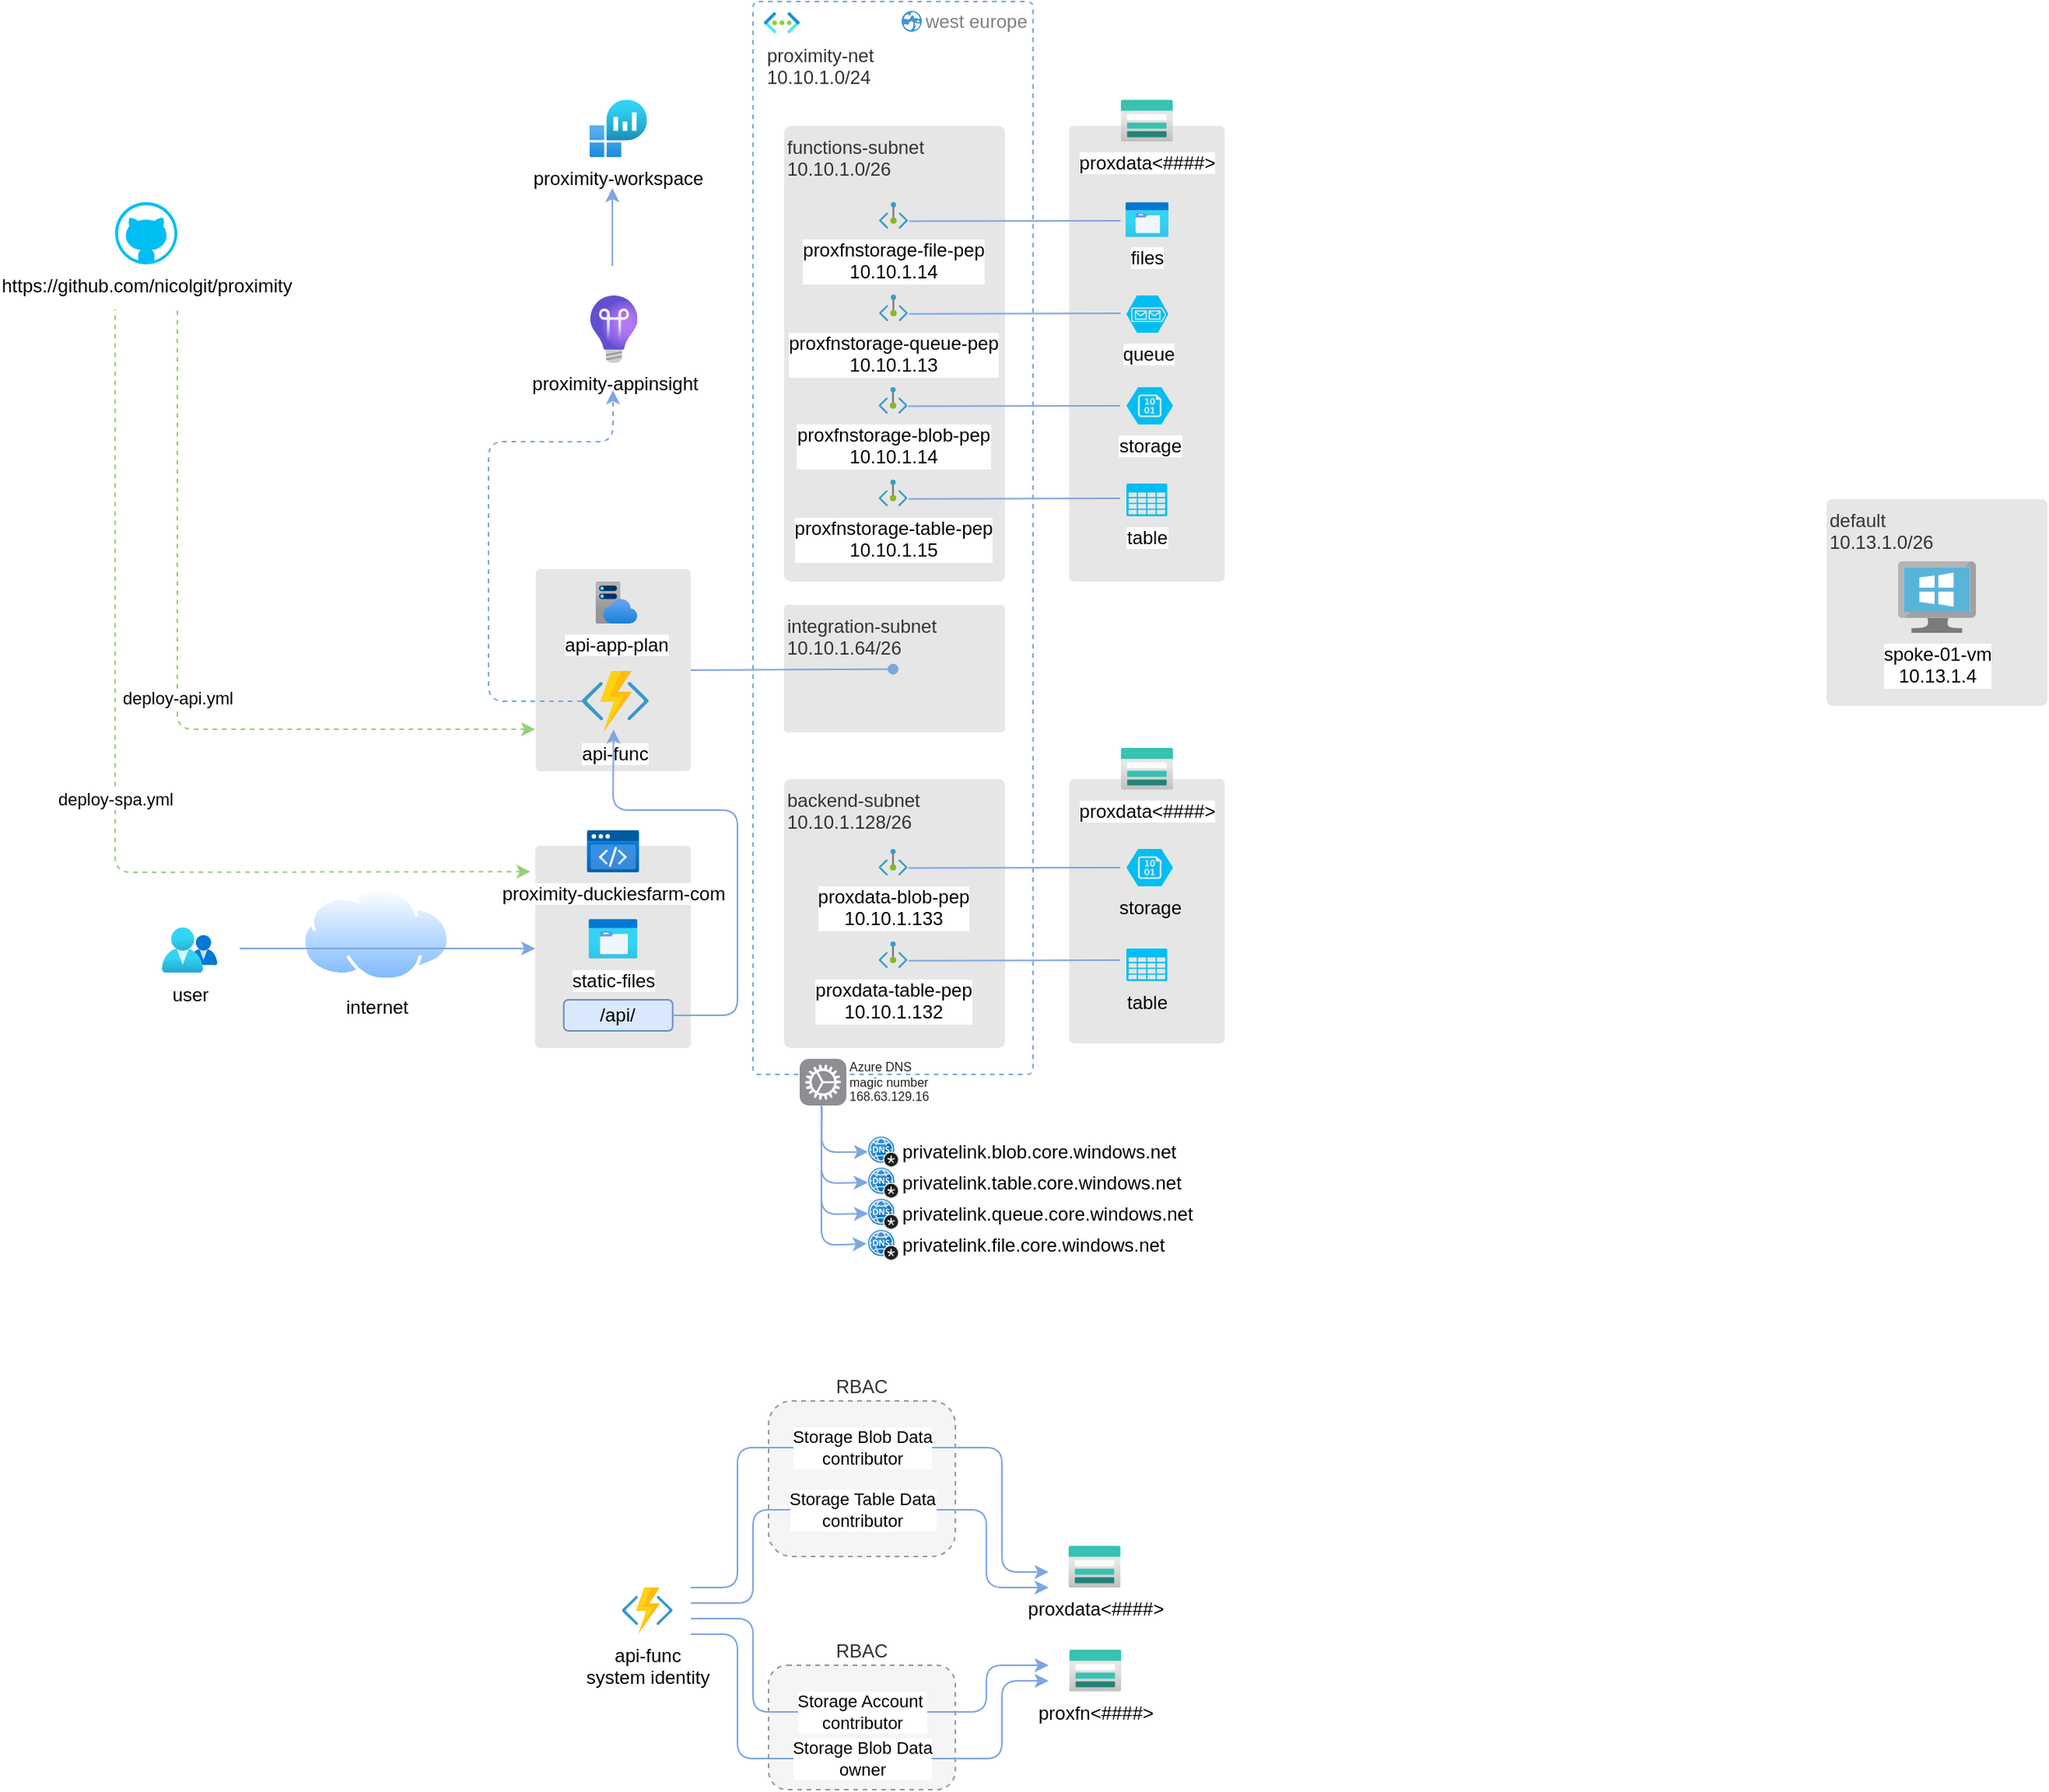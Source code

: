 <mxfile version="28.1.2">
  <diagram name="Page-1" id="o_94vid7xFebRi_YSR5-">
    <mxGraphModel dx="2756" dy="1414" grid="1" gridSize="10" guides="1" tooltips="1" connect="1" arrows="1" fold="1" page="1" pageScale="1" pageWidth="827" pageHeight="1169" math="0" shadow="0">
      <root>
        <mxCell id="0" />
        <mxCell id="1" parent="0" />
        <mxCell id="HgoxtP_zVUr5RUEpUTKT-10" value="RBAC" style="rounded=1;whiteSpace=wrap;html=1;labelPosition=center;verticalLabelPosition=top;align=center;verticalAlign=bottom;fillColor=#f5f5f5;fontColor=#333333;strokeColor=#999999;dashed=1;" parent="1" vertex="1">
          <mxGeometry x="340" y="900" width="120" height="100" as="geometry" />
        </mxCell>
        <mxCell id="iYKLwUi34a5PwU0SG7X0-5" value="" style="rounded=1;whiteSpace=wrap;html=1;fontSize=12;arcSize=3;strokeColor=none;fillColor=#E6E6E6;align=left;verticalAlign=top;fontColor=#333333;fontFamily=Helvetica;" parent="1" vertex="1">
          <mxGeometry x="533.19" y="500" width="100" height="170" as="geometry" />
        </mxCell>
        <mxCell id="TZj7A_iM_BkXJGJBP_RB-16" value="" style="rounded=1;whiteSpace=wrap;html=1;fontSize=12;arcSize=3;strokeColor=none;fillColor=#E6E6E6;align=left;verticalAlign=top;fontColor=#333333;fontFamily=Helvetica;" parent="1" vertex="1">
          <mxGeometry x="190" y="543" width="100" height="130" as="geometry" />
        </mxCell>
        <mxCell id="TZj7A_iM_BkXJGJBP_RB-13" value="" style="rounded=1;whiteSpace=wrap;html=1;fontSize=12;arcSize=3;strokeColor=none;fillColor=#E6E6E6;align=left;verticalAlign=top;fontColor=#333333;fontFamily=Helvetica;" parent="1" vertex="1">
          <mxGeometry x="190.38" y="365" width="99.62" height="130" as="geometry" />
        </mxCell>
        <mxCell id="TZj7A_iM_BkXJGJBP_RB-2" value="" style="rounded=1;whiteSpace=wrap;html=1;fontSize=16;dashed=1;strokeColor=#7EA6E0;arcSize=2;fontFamily=Helvetica;" parent="1" vertex="1">
          <mxGeometry x="330" width="180" height="690" as="geometry" />
        </mxCell>
        <mxCell id="TZj7A_iM_BkXJGJBP_RB-3" value="proximity-net&lt;br&gt;10.10.1.0/24" style="aspect=fixed;html=1;points=[];align=left;image;fontSize=12;image=img/lib/azure2/networking/Virtual_Networks.svg;fontColor=#333333;fontFamily=Helvetica;" parent="1" vertex="1">
          <mxGeometry x="337" y="6.77" width="23" height="13.73" as="geometry" />
        </mxCell>
        <mxCell id="TZj7A_iM_BkXJGJBP_RB-4" value="functions-subnet&lt;br&gt;10.10.1.0/26" style="rounded=1;whiteSpace=wrap;html=1;fontSize=12;arcSize=3;strokeColor=none;fillColor=#E6E6E6;align=left;verticalAlign=top;fontColor=#333333;fontFamily=Helvetica;" parent="1" vertex="1">
          <mxGeometry x="350" y="80" width="142" height="293" as="geometry" />
        </mxCell>
        <mxCell id="TZj7A_iM_BkXJGJBP_RB-5" value="" style="group;fontFamily=Helvetica;" parent="1" vertex="1" connectable="0">
          <mxGeometry x="1020" y="320" width="142" height="133" as="geometry" />
        </mxCell>
        <mxCell id="TZj7A_iM_BkXJGJBP_RB-6" value="default&lt;br&gt;10.13.1.0/26" style="rounded=1;whiteSpace=wrap;html=1;fontSize=12;arcSize=3;strokeColor=none;fillColor=#E6E6E6;fontColor=#333333;align=left;verticalAlign=top;fontFamily=Helvetica;" parent="TZj7A_iM_BkXJGJBP_RB-5" vertex="1">
          <mxGeometry width="142" height="133" as="geometry" />
        </mxCell>
        <mxCell id="TZj7A_iM_BkXJGJBP_RB-7" value="spoke-01-vm&lt;br&gt;10.13.1.4" style="image;sketch=0;aspect=fixed;html=1;points=[];align=center;fontSize=12;image=img/lib/mscae/VirtualMachineWindows.svg;fontFamily=Helvetica;" parent="TZj7A_iM_BkXJGJBP_RB-5" vertex="1">
          <mxGeometry x="46" y="40" width="50" height="46" as="geometry" />
        </mxCell>
        <mxCell id="TZj7A_iM_BkXJGJBP_RB-8" value="west europe" style="shadow=0;dashed=0;html=1;strokeColor=none;fillColor=#4495D1;labelPosition=right;verticalLabelPosition=middle;verticalAlign=middle;align=left;outlineConnect=0;shape=mxgraph.veeam.globe;fontSize=12;fontColor=#808080;direction=south;rotation=0;fontFamily=Helvetica;" parent="1" vertex="1">
          <mxGeometry x="425.5" y="6.0" width="13" height="13.5" as="geometry" />
        </mxCell>
        <mxCell id="TZj7A_iM_BkXJGJBP_RB-9" value="integration-subnet&lt;br&gt;10.10.1.64/26" style="rounded=1;whiteSpace=wrap;html=1;fontSize=12;arcSize=3;strokeColor=none;fillColor=#E6E6E6;align=left;verticalAlign=top;fontColor=#333333;fontFamily=Helvetica;" parent="1" vertex="1">
          <mxGeometry x="350" y="388" width="142" height="82" as="geometry" />
        </mxCell>
        <mxCell id="TZj7A_iM_BkXJGJBP_RB-10" value="backend-subnet&lt;br&gt;10.10.1.128/26" style="rounded=1;whiteSpace=wrap;html=1;fontSize=12;arcSize=3;strokeColor=none;fillColor=#E6E6E6;align=left;verticalAlign=top;fontColor=#333333;fontFamily=Helvetica;" parent="1" vertex="1">
          <mxGeometry x="350" y="500" width="142" height="173" as="geometry" />
        </mxCell>
        <mxCell id="TZj7A_iM_BkXJGJBP_RB-11" value="api-func" style="image;sketch=0;aspect=fixed;html=1;points=[];align=center;fontSize=12;image=img/lib/mscae/Functions.svg;" parent="1" vertex="1">
          <mxGeometry x="220" y="430.5" width="42.93" height="39.5" as="geometry" />
        </mxCell>
        <mxCell id="TZj7A_iM_BkXJGJBP_RB-12" value="api-app-plan" style="image;aspect=fixed;html=1;points=[];align=center;fontSize=12;image=img/lib/azure2/app_services/App_Service_Plans.svg;" parent="1" vertex="1">
          <mxGeometry x="228.73" y="373" width="27" height="27" as="geometry" />
        </mxCell>
        <mxCell id="TZj7A_iM_BkXJGJBP_RB-15" value="proximity-duckiesfarm-com" style="image;aspect=fixed;html=1;points=[];align=center;fontSize=12;image=img/lib/azure2/preview/Static_Apps.svg;" parent="1" vertex="1">
          <mxGeometry x="223.13" y="533" width="33.75" height="27" as="geometry" />
        </mxCell>
        <mxCell id="TZj7A_iM_BkXJGJBP_RB-17" value="static-files" style="image;aspect=fixed;html=1;points=[];align=center;fontSize=12;image=img/lib/azure2/general/Storage_Azure_Files.svg;" parent="1" vertex="1">
          <mxGeometry x="224.28" y="590" width="31.45" height="25.56" as="geometry" />
        </mxCell>
        <mxCell id="TZj7A_iM_BkXJGJBP_RB-18" value="/api/" style="rounded=1;whiteSpace=wrap;html=1;fillColor=#dae8fc;strokeColor=#6c8ebf;" parent="1" vertex="1">
          <mxGeometry x="208.37" y="642" width="70" height="20" as="geometry" />
        </mxCell>
        <mxCell id="TZj7A_iM_BkXJGJBP_RB-19" value="internet" style="image;aspect=fixed;perimeter=ellipsePerimeter;html=1;align=center;shadow=0;dashed=0;spacingTop=3;image=img/lib/active_directory/internet_cloud.svg;" parent="1" vertex="1">
          <mxGeometry x="40" y="570" width="95.24" height="60" as="geometry" />
        </mxCell>
        <mxCell id="TZj7A_iM_BkXJGJBP_RB-20" value="" style="endArrow=classic;html=1;rounded=1;curved=0;strokeColor=#7EA6E0;" parent="1" edge="1">
          <mxGeometry width="50" height="50" relative="1" as="geometry">
            <mxPoint y="609" as="sourcePoint" />
            <mxPoint x="190" y="609" as="targetPoint" />
            <Array as="points" />
          </mxGeometry>
        </mxCell>
        <mxCell id="TZj7A_iM_BkXJGJBP_RB-21" value="user" style="image;aspect=fixed;html=1;points=[];align=center;fontSize=12;image=img/lib/azure2/management_governance/My_Customers.svg;" parent="1" vertex="1">
          <mxGeometry x="-50" y="595.56" width="35.73" height="29" as="geometry" />
        </mxCell>
        <mxCell id="TZj7A_iM_BkXJGJBP_RB-24" value="" style="endArrow=oval;html=1;rounded=1;curved=0;strokeColor=#7EA6E0;exitX=1;exitY=0.5;exitDx=0;exitDy=0;endFill=1;entryX=0.493;entryY=0.504;entryDx=0;entryDy=0;entryPerimeter=0;" parent="1" source="TZj7A_iM_BkXJGJBP_RB-13" target="TZj7A_iM_BkXJGJBP_RB-9" edge="1">
          <mxGeometry width="50" height="50" relative="1" as="geometry">
            <mxPoint x="170" y="510" as="sourcePoint" />
            <mxPoint x="350" y="455" as="targetPoint" />
            <Array as="points" />
          </mxGeometry>
        </mxCell>
        <mxCell id="TZj7A_iM_BkXJGJBP_RB-26" value="" style="endArrow=classic;html=1;rounded=1;entryX=0.474;entryY=0.956;entryDx=0;entryDy=0;entryPerimeter=0;curved=0;strokeColor=#7EA6E0;exitX=1;exitY=0.5;exitDx=0;exitDy=0;" parent="1" source="TZj7A_iM_BkXJGJBP_RB-18" target="TZj7A_iM_BkXJGJBP_RB-11" edge="1">
          <mxGeometry width="50" height="50" relative="1" as="geometry">
            <mxPoint x="240" y="330" as="sourcePoint" />
            <mxPoint x="275" y="300" as="targetPoint" />
            <Array as="points">
              <mxPoint x="320" y="652" />
              <mxPoint x="320" y="520" />
              <mxPoint x="240" y="520" />
            </Array>
          </mxGeometry>
        </mxCell>
        <mxCell id="iYKLwUi34a5PwU0SG7X0-1" value="table" style="verticalLabelPosition=bottom;html=1;verticalAlign=top;align=center;strokeColor=none;fillColor=#00BEF2;shape=mxgraph.azure.storage;pointerEvents=1;" parent="1" vertex="1">
          <mxGeometry x="570" y="609" width="26.25" height="21" as="geometry" />
        </mxCell>
        <mxCell id="iYKLwUi34a5PwU0SG7X0-2" value="storage" style="verticalLabelPosition=bottom;html=1;verticalAlign=top;align=center;strokeColor=none;fillColor=#00BEF2;shape=mxgraph.azure.storage_blob;" parent="1" vertex="1">
          <mxGeometry x="570" y="545" width="30" height="24" as="geometry" />
        </mxCell>
        <mxCell id="iYKLwUi34a5PwU0SG7X0-3" value="proxdata&amp;lt;####&amp;gt;" style="image;aspect=fixed;html=1;points=[];align=center;fontSize=12;image=img/lib/azure2/storage/Storage_Accounts.svg;" parent="1" vertex="1">
          <mxGeometry x="566.38" y="480" width="33.62" height="26.9" as="geometry" />
        </mxCell>
        <mxCell id="iYKLwUi34a5PwU0SG7X0-4" value="&lt;div&gt;proxdata-blob-pep&lt;/div&gt;&lt;div&gt;10.10.1.133&lt;/div&gt;" style="image;aspect=fixed;html=1;points=[];align=center;fontSize=12;image=img/lib/azure2/networking/Private_Endpoint.svg;" parent="1" vertex="1">
          <mxGeometry x="410.73" y="545" width="18.54" height="17" as="geometry" />
        </mxCell>
        <mxCell id="iYKLwUi34a5PwU0SG7X0-7" value="" style="endArrow=none;html=1;rounded=1;curved=0;strokeColor=#7EA6E0;exitX=0.493;exitY=0.451;exitDx=0;exitDy=0;endFill=0;exitPerimeter=0;" parent="1" edge="1">
          <mxGeometry width="50" height="50" relative="1" as="geometry">
            <mxPoint x="429.996" y="557.273" as="sourcePoint" />
            <mxPoint x="566" y="557" as="targetPoint" />
            <Array as="points" />
          </mxGeometry>
        </mxCell>
        <mxCell id="iYKLwUi34a5PwU0SG7X0-8" value="&lt;div&gt;&lt;span style=&quot;background-color: light-dark(#ffffff, var(--ge-dark-color, #121212)); color: light-dark(rgb(0, 0, 0), rgb(255, 255, 255));&quot;&gt;proxdata-table-pep&lt;/span&gt;&lt;/div&gt;&lt;div&gt;10.10.1.132&lt;/div&gt;" style="image;aspect=fixed;html=1;points=[];align=center;fontSize=12;image=img/lib/azure2/networking/Private_Endpoint.svg;" parent="1" vertex="1">
          <mxGeometry x="410.73" y="604.56" width="18.54" height="17" as="geometry" />
        </mxCell>
        <mxCell id="iYKLwUi34a5PwU0SG7X0-9" value="" style="endArrow=none;html=1;rounded=1;curved=0;strokeColor=#7EA6E0;exitX=0.493;exitY=0.451;exitDx=0;exitDy=0;endFill=0;exitPerimeter=0;" parent="1" edge="1">
          <mxGeometry width="50" height="50" relative="1" as="geometry">
            <mxPoint x="429.996" y="616.833" as="sourcePoint" />
            <mxPoint x="566" y="616.56" as="targetPoint" />
            <Array as="points" />
          </mxGeometry>
        </mxCell>
        <mxCell id="iYKLwUi34a5PwU0SG7X0-10" value="&lt;div&gt;&lt;span style=&quot;background-color: transparent; color: light-dark(rgb(0, 0, 0), rgb(255, 255, 255));&quot;&gt;https://github.com/nicolgit/proximity&lt;/span&gt;&lt;/div&gt;" style="verticalLabelPosition=bottom;html=1;verticalAlign=top;align=center;strokeColor=none;fillColor=#00BEF2;shape=mxgraph.azure.github_code;pointerEvents=1;labelPosition=center;" parent="1" vertex="1">
          <mxGeometry x="-80.0" y="129" width="40" height="40" as="geometry" />
        </mxCell>
        <mxCell id="GV5Pj42Ep5QnTts1L2Bw-1" value="" style="rounded=1;whiteSpace=wrap;html=1;fontSize=12;arcSize=3;strokeColor=none;fillColor=#E6E6E6;align=left;verticalAlign=top;fontColor=#333333;fontFamily=Helvetica;" parent="1" vertex="1">
          <mxGeometry x="533.19" y="80" width="100" height="293" as="geometry" />
        </mxCell>
        <mxCell id="GV5Pj42Ep5QnTts1L2Bw-2" value="table" style="verticalLabelPosition=bottom;html=1;verticalAlign=top;align=center;strokeColor=none;fillColor=#00BEF2;shape=mxgraph.azure.storage;pointerEvents=1;labelBackgroundColor=default;" parent="1" vertex="1">
          <mxGeometry x="570" y="310" width="26.25" height="21" as="geometry" />
        </mxCell>
        <mxCell id="GV5Pj42Ep5QnTts1L2Bw-3" value="storage" style="verticalLabelPosition=bottom;html=1;verticalAlign=top;align=center;strokeColor=none;fillColor=#00BEF2;shape=mxgraph.azure.storage_blob;labelBackgroundColor=default;" parent="1" vertex="1">
          <mxGeometry x="570" y="248" width="30" height="24" as="geometry" />
        </mxCell>
        <mxCell id="GV5Pj42Ep5QnTts1L2Bw-4" value="proxdata&amp;lt;####&amp;gt;" style="image;aspect=fixed;html=1;points=[];align=center;fontSize=12;image=img/lib/azure2/storage/Storage_Accounts.svg;" parent="1" vertex="1">
          <mxGeometry x="566.31" y="63.1" width="33.62" height="26.9" as="geometry" />
        </mxCell>
        <mxCell id="GV5Pj42Ep5QnTts1L2Bw-5" value="&lt;div&gt;proxfnstorage-blob-pep&lt;/div&gt;&lt;div&gt;10.10.1.14&lt;/div&gt;" style="image;aspect=fixed;html=1;points=[];align=center;fontSize=12;image=img/lib/azure2/networking/Private_Endpoint.svg;" parent="1" vertex="1">
          <mxGeometry x="410.73" y="248" width="18.54" height="17" as="geometry" />
        </mxCell>
        <mxCell id="GV5Pj42Ep5QnTts1L2Bw-6" value="" style="endArrow=none;html=1;rounded=1;curved=0;strokeColor=#7EA6E0;exitX=0.493;exitY=0.451;exitDx=0;exitDy=0;endFill=0;exitPerimeter=0;" parent="1" edge="1">
          <mxGeometry width="50" height="50" relative="1" as="geometry">
            <mxPoint x="429.996" y="260.273" as="sourcePoint" />
            <mxPoint x="566" y="260" as="targetPoint" />
            <Array as="points" />
          </mxGeometry>
        </mxCell>
        <mxCell id="GV5Pj42Ep5QnTts1L2Bw-7" value="&lt;div&gt;&lt;span style=&quot;background-color: light-dark(#ffffff, var(--ge-dark-color, #121212)); color: light-dark(rgb(0, 0, 0), rgb(255, 255, 255));&quot;&gt;proxfnstorage-table-pep&lt;/span&gt;&lt;/div&gt;&lt;div&gt;10.10.1.15&lt;/div&gt;" style="image;aspect=fixed;html=1;points=[];align=center;fontSize=12;image=img/lib/azure2/networking/Private_Endpoint.svg;" parent="1" vertex="1">
          <mxGeometry x="410.73" y="307.56" width="18.54" height="17" as="geometry" />
        </mxCell>
        <mxCell id="GV5Pj42Ep5QnTts1L2Bw-8" value="" style="endArrow=none;html=1;rounded=1;curved=0;strokeColor=#7EA6E0;exitX=0.493;exitY=0.451;exitDx=0;exitDy=0;endFill=0;exitPerimeter=0;" parent="1" edge="1">
          <mxGeometry width="50" height="50" relative="1" as="geometry">
            <mxPoint x="429.996" y="319.833" as="sourcePoint" />
            <mxPoint x="566" y="319.56" as="targetPoint" />
            <Array as="points" />
          </mxGeometry>
        </mxCell>
        <mxCell id="GV5Pj42Ep5QnTts1L2Bw-9" value="queue" style="verticalLabelPosition=bottom;html=1;verticalAlign=top;align=center;strokeColor=none;fillColor=#00BEF2;shape=mxgraph.azure.storage_queue;labelBackgroundColor=default;" parent="1" vertex="1">
          <mxGeometry x="570" y="189" width="27" height="24" as="geometry" />
        </mxCell>
        <mxCell id="GV5Pj42Ep5QnTts1L2Bw-10" value="files" style="image;aspect=fixed;html=1;points=[];align=center;fontSize=12;image=img/lib/azure2/general/Storage_Azure_Files.svg;" parent="1" vertex="1">
          <mxGeometry x="569.38" y="129" width="27.62" height="22.44" as="geometry" />
        </mxCell>
        <mxCell id="GV5Pj42Ep5QnTts1L2Bw-12" value="&lt;div&gt;proxfnstorage-file-pep&lt;/div&gt;&lt;div&gt;10.10.1.14&lt;/div&gt;" style="image;aspect=fixed;html=1;points=[];align=center;fontSize=12;image=img/lib/azure2/networking/Private_Endpoint.svg;" parent="1" vertex="1">
          <mxGeometry x="411" y="129" width="18.54" height="17" as="geometry" />
        </mxCell>
        <mxCell id="GV5Pj42Ep5QnTts1L2Bw-13" value="" style="endArrow=none;html=1;rounded=1;curved=0;strokeColor=#7EA6E0;exitX=0.493;exitY=0.451;exitDx=0;exitDy=0;endFill=0;exitPerimeter=0;" parent="1" edge="1">
          <mxGeometry width="50" height="50" relative="1" as="geometry">
            <mxPoint x="430.266" y="141.273" as="sourcePoint" />
            <mxPoint x="566.27" y="141" as="targetPoint" />
            <Array as="points" />
          </mxGeometry>
        </mxCell>
        <mxCell id="GV5Pj42Ep5QnTts1L2Bw-14" value="&lt;div&gt;&lt;span style=&quot;background-color: light-dark(#ffffff, var(--ge-dark-color, #121212)); color: light-dark(rgb(0, 0, 0), rgb(255, 255, 255));&quot;&gt;proxfnstorage-queue-pep&lt;/span&gt;&lt;/div&gt;&lt;div&gt;10.10.1.13&lt;/div&gt;" style="image;aspect=fixed;html=1;points=[];align=center;fontSize=12;image=img/lib/azure2/networking/Private_Endpoint.svg;" parent="1" vertex="1">
          <mxGeometry x="411" y="188.56" width="18.54" height="17" as="geometry" />
        </mxCell>
        <mxCell id="GV5Pj42Ep5QnTts1L2Bw-15" value="" style="endArrow=none;html=1;rounded=1;curved=0;strokeColor=#7EA6E0;exitX=0.493;exitY=0.451;exitDx=0;exitDy=0;endFill=0;exitPerimeter=0;" parent="1" edge="1">
          <mxGeometry width="50" height="50" relative="1" as="geometry">
            <mxPoint x="430.266" y="200.833" as="sourcePoint" />
            <mxPoint x="566.27" y="200.56" as="targetPoint" />
            <Array as="points" />
          </mxGeometry>
        </mxCell>
        <mxCell id="GV5Pj42Ep5QnTts1L2Bw-16" value="privatelink.blob.core.windows.net" style="image;sketch=0;aspect=fixed;html=1;points=[];align=left;fontSize=12;image=img/lib/mscae/DNS_Private_Zones.svg;labelPosition=right;verticalLabelPosition=middle;verticalAlign=middle;" parent="1" vertex="1">
          <mxGeometry x="404" y="730" width="20" height="20" as="geometry" />
        </mxCell>
        <mxCell id="GV5Pj42Ep5QnTts1L2Bw-17" value="Azure DNS magic number&lt;div&gt;168.63.129.16&lt;/div&gt;" style="html=1;strokeWidth=1;shadow=0;dashed=0;shape=mxgraph.ios7.misc.settings;fillColor=#8F8E94;strokeColor=none;buttonText=;strokeColor2=#222222;fontColor=#222222;fontSize=8;verticalLabelPosition=middle;verticalAlign=middle;align=left;sketch=0;labelPosition=right;whiteSpace=wrap;" parent="1" vertex="1">
          <mxGeometry x="360" y="680" width="30" height="30" as="geometry" />
        </mxCell>
        <mxCell id="GV5Pj42Ep5QnTts1L2Bw-18" value="privatelink.table.core.windows.net" style="image;sketch=0;aspect=fixed;html=1;points=[];align=left;fontSize=12;image=img/lib/mscae/DNS_Private_Zones.svg;labelPosition=right;verticalLabelPosition=middle;verticalAlign=middle;" parent="1" vertex="1">
          <mxGeometry x="404" y="750" width="20" height="20" as="geometry" />
        </mxCell>
        <mxCell id="GV5Pj42Ep5QnTts1L2Bw-19" value="privatelink.queue.core.windows.net" style="image;sketch=0;aspect=fixed;html=1;points=[];align=left;fontSize=12;image=img/lib/mscae/DNS_Private_Zones.svg;labelPosition=right;verticalLabelPosition=middle;verticalAlign=middle;" parent="1" vertex="1">
          <mxGeometry x="404" y="770" width="20" height="20" as="geometry" />
        </mxCell>
        <mxCell id="GV5Pj42Ep5QnTts1L2Bw-20" value="privatelink.file.core.windows.net" style="image;sketch=0;aspect=fixed;html=1;points=[];align=left;fontSize=12;image=img/lib/mscae/DNS_Private_Zones.svg;labelPosition=right;verticalLabelPosition=middle;verticalAlign=middle;" parent="1" vertex="1">
          <mxGeometry x="404" y="790" width="20" height="20" as="geometry" />
        </mxCell>
        <mxCell id="GV5Pj42Ep5QnTts1L2Bw-21" value="" style="endArrow=classic;html=1;rounded=1;curved=0;strokeColor=#7EA6E0;exitX=0.48;exitY=1.031;exitDx=0;exitDy=0;exitPerimeter=0;entryX=-0.002;entryY=0.491;entryDx=0;entryDy=0;entryPerimeter=0;" parent="1" source="GV5Pj42Ep5QnTts1L2Bw-17" target="GV5Pj42Ep5QnTts1L2Bw-16" edge="1">
          <mxGeometry width="50" height="50" relative="1" as="geometry">
            <mxPoint x="478" y="874" as="sourcePoint" />
            <mxPoint x="400" y="740" as="targetPoint" />
            <Array as="points">
              <mxPoint x="374" y="740" />
            </Array>
          </mxGeometry>
        </mxCell>
        <mxCell id="GV5Pj42Ep5QnTts1L2Bw-22" value="" style="endArrow=classic;html=1;rounded=1;curved=0;strokeColor=#7EA6E0;exitX=0.48;exitY=1.031;exitDx=0;exitDy=0;exitPerimeter=0;entryX=-0.011;entryY=0.475;entryDx=0;entryDy=0;entryPerimeter=0;" parent="1" target="GV5Pj42Ep5QnTts1L2Bw-18" edge="1">
          <mxGeometry width="50" height="50" relative="1" as="geometry">
            <mxPoint x="374" y="710" as="sourcePoint" />
            <mxPoint x="400" y="740" as="targetPoint" />
            <Array as="points">
              <mxPoint x="374" y="760" />
            </Array>
          </mxGeometry>
        </mxCell>
        <mxCell id="GV5Pj42Ep5QnTts1L2Bw-25" value="" style="endArrow=classic;html=1;rounded=1;curved=0;strokeColor=#7EA6E0;exitX=0.48;exitY=1.031;exitDx=0;exitDy=0;exitPerimeter=0;entryX=-0.002;entryY=0.477;entryDx=0;entryDy=0;entryPerimeter=0;" parent="1" target="GV5Pj42Ep5QnTts1L2Bw-19" edge="1">
          <mxGeometry width="50" height="50" relative="1" as="geometry">
            <mxPoint x="374" y="710" as="sourcePoint" />
            <mxPoint x="404" y="759" as="targetPoint" />
            <Array as="points">
              <mxPoint x="374" y="780" />
            </Array>
          </mxGeometry>
        </mxCell>
        <mxCell id="GV5Pj42Ep5QnTts1L2Bw-26" value="" style="endArrow=classic;html=1;rounded=1;curved=0;strokeColor=#7EA6E0;entryX=-0.048;entryY=0.443;entryDx=0;entryDy=0;entryPerimeter=0;" parent="1" target="GV5Pj42Ep5QnTts1L2Bw-20" edge="1">
          <mxGeometry width="50" height="50" relative="1" as="geometry">
            <mxPoint x="374" y="710" as="sourcePoint" />
            <mxPoint x="404" y="780" as="targetPoint" />
            <Array as="points">
              <mxPoint x="374" y="800" />
            </Array>
          </mxGeometry>
        </mxCell>
        <mxCell id="HgoxtP_zVUr5RUEpUTKT-1" value="proximity-appinsight" style="image;aspect=fixed;html=1;points=[];align=center;fontSize=12;image=img/lib/azure2/devops/Application_Insights.svg;" parent="1" vertex="1">
          <mxGeometry x="225.44" y="189" width="30.29" height="43.36" as="geometry" />
        </mxCell>
        <mxCell id="HgoxtP_zVUr5RUEpUTKT-2" value="proximity-workspace" style="image;aspect=fixed;html=1;points=[];align=center;fontSize=12;image=img/lib/azure2/management_governance/Log_Analytics_Workspaces.svg;" parent="1" vertex="1">
          <mxGeometry x="224.92" y="63.1" width="36.9" height="36.9" as="geometry" />
        </mxCell>
        <mxCell id="HgoxtP_zVUr5RUEpUTKT-4" value="" style="endArrow=classic;html=1;rounded=1;curved=0;strokeColor=#7EA6E0;exitX=0.297;exitY=0.654;exitDx=0;exitDy=0;exitPerimeter=0;dashed=1;" parent="1" source="TZj7A_iM_BkXJGJBP_RB-13" edge="1">
          <mxGeometry width="50" height="50" relative="1" as="geometry">
            <mxPoint x="278" y="415.15" as="sourcePoint" />
            <mxPoint x="240" y="250" as="targetPoint" />
            <Array as="points">
              <mxPoint x="160" y="450" />
              <mxPoint x="160" y="283" />
              <mxPoint x="240" y="283.15" />
            </Array>
          </mxGeometry>
        </mxCell>
        <mxCell id="HgoxtP_zVUr5RUEpUTKT-5" value="" style="endArrow=none;html=1;rounded=1;curved=0;strokeColor=#7EA6E0;endFill=0;startArrow=classic;startFill=1;" parent="1" edge="1">
          <mxGeometry width="50" height="50" relative="1" as="geometry">
            <mxPoint x="239.58" y="120" as="sourcePoint" />
            <mxPoint x="239.58" y="170" as="targetPoint" />
            <Array as="points" />
          </mxGeometry>
        </mxCell>
        <mxCell id="HgoxtP_zVUr5RUEpUTKT-6" value="api-func&lt;div&gt;system identity&lt;/div&gt;" style="image;sketch=0;aspect=fixed;html=1;points=[];align=center;fontSize=12;image=img/lib/mscae/Functions.svg;" parent="1" vertex="1">
          <mxGeometry x="245.77" y="1020" width="32.6" height="30" as="geometry" />
        </mxCell>
        <mxCell id="HgoxtP_zVUr5RUEpUTKT-7" value="proxdata&amp;lt;####&amp;gt;" style="image;aspect=fixed;html=1;points=[];align=center;fontSize=12;image=img/lib/azure2/storage/Storage_Accounts.svg;" parent="1" vertex="1">
          <mxGeometry x="532.69" y="993.1" width="33.62" height="26.9" as="geometry" />
        </mxCell>
        <mxCell id="HgoxtP_zVUr5RUEpUTKT-8" value="Storage Blob Data&lt;div&gt;contributor&lt;/div&gt;" style="endArrow=none;html=1;rounded=1;curved=0;strokeColor=#7EA6E0;endFill=0;startArrow=classic;startFill=1;" parent="1" edge="1">
          <mxGeometry width="50" height="50" relative="1" as="geometry">
            <mxPoint x="520" y="1010" as="sourcePoint" />
            <mxPoint x="290" y="1020" as="targetPoint" />
            <Array as="points">
              <mxPoint x="490" y="1010" />
              <mxPoint x="490" y="930" />
              <mxPoint x="320" y="930" />
              <mxPoint x="320" y="1020" />
            </Array>
          </mxGeometry>
        </mxCell>
        <mxCell id="HgoxtP_zVUr5RUEpUTKT-9" value="Storage Table Data&lt;div&gt;contributor&lt;/div&gt;" style="endArrow=none;html=1;rounded=1;curved=0;strokeColor=#7EA6E0;endFill=0;startArrow=classic;startFill=1;" parent="1" edge="1">
          <mxGeometry width="50" height="50" relative="1" as="geometry">
            <mxPoint x="520" y="1020" as="sourcePoint" />
            <mxPoint x="290" y="1030" as="targetPoint" />
            <Array as="points">
              <mxPoint x="480" y="1020" />
              <mxPoint x="480" y="970" />
              <mxPoint x="330" y="970" />
              <mxPoint x="330" y="1030" />
            </Array>
          </mxGeometry>
        </mxCell>
        <mxCell id="HgoxtP_zVUr5RUEpUTKT-13" value="RBAC" style="rounded=1;whiteSpace=wrap;html=1;labelPosition=center;verticalLabelPosition=top;align=center;verticalAlign=bottom;fillColor=#f5f5f5;fontColor=#333333;strokeColor=#999999;dashed=1;" parent="1" vertex="1">
          <mxGeometry x="340" y="1070" width="120" height="80" as="geometry" />
        </mxCell>
        <mxCell id="HgoxtP_zVUr5RUEpUTKT-14" value="proxfn&amp;lt;####&amp;gt;" style="image;aspect=fixed;html=1;points=[];align=center;fontSize=12;image=img/lib/azure2/storage/Storage_Accounts.svg;" parent="1" vertex="1">
          <mxGeometry x="533.19" y="1060" width="33.62" height="26.9" as="geometry" />
        </mxCell>
        <mxCell id="HgoxtP_zVUr5RUEpUTKT-15" value="Storage Account&amp;nbsp;&lt;br&gt;&lt;span style=&quot;background-color: light-dark(#ffffff, var(--ge-dark-color, #121212)); color: light-dark(rgb(0, 0, 0), rgb(255, 255, 255));&quot;&gt;contributor&lt;/span&gt;" style="endArrow=none;html=1;rounded=1;curved=0;strokeColor=#7EA6E0;endFill=0;startArrow=classic;startFill=1;" parent="1" edge="1">
          <mxGeometry x="-0.062" width="50" height="50" relative="1" as="geometry">
            <mxPoint x="520" y="1070" as="sourcePoint" />
            <mxPoint x="290" y="1040" as="targetPoint" />
            <Array as="points">
              <mxPoint x="480" y="1070" />
              <mxPoint x="480" y="1100" />
              <mxPoint x="330" y="1100" />
              <mxPoint x="330" y="1040" />
            </Array>
            <mxPoint as="offset" />
          </mxGeometry>
        </mxCell>
        <mxCell id="HgoxtP_zVUr5RUEpUTKT-16" value="Storage Blob Data&lt;div&gt;owner&lt;/div&gt;" style="endArrow=none;html=1;rounded=1;curved=0;strokeColor=#7EA6E0;endFill=0;startArrow=classic;startFill=1;" parent="1" edge="1">
          <mxGeometry x="-0.056" width="50" height="50" relative="1" as="geometry">
            <mxPoint x="520" y="1080" as="sourcePoint" />
            <mxPoint x="290" y="1050" as="targetPoint" />
            <Array as="points">
              <mxPoint x="490" y="1080" />
              <mxPoint x="490" y="1130" />
              <mxPoint x="320" y="1130" />
              <mxPoint x="320" y="1050" />
            </Array>
            <mxPoint as="offset" />
          </mxGeometry>
        </mxCell>
        <mxCell id="FxRjEdKYXGra20SssN0z-2" value="deploy-api.yml" style="endArrow=none;html=1;rounded=1;curved=0;strokeColor=#97D077;endFill=0;startArrow=classic;startFill=1;dashed=1;" edge="1" parent="1">
          <mxGeometry width="50" height="50" relative="1" as="geometry">
            <mxPoint x="190" y="468" as="sourcePoint" />
            <mxPoint x="-40" y="198" as="targetPoint" />
            <Array as="points">
              <mxPoint x="-40" y="468" />
            </Array>
            <mxPoint as="offset" />
          </mxGeometry>
        </mxCell>
        <mxCell id="FxRjEdKYXGra20SssN0z-3" value="deploy-spa.yml" style="endArrow=none;html=1;rounded=1;curved=0;strokeColor=#97D077;exitX=-0.03;exitY=0.143;exitDx=0;exitDy=0;endFill=0;exitPerimeter=0;startArrow=classic;startFill=1;dashed=1;" edge="1" parent="1">
          <mxGeometry width="50" height="50" relative="1" as="geometry">
            <mxPoint x="187" y="559.59" as="sourcePoint" />
            <mxPoint x="-80" y="198" as="targetPoint" />
            <Array as="points">
              <mxPoint x="-80" y="560" />
            </Array>
            <mxPoint as="offset" />
          </mxGeometry>
        </mxCell>
      </root>
    </mxGraphModel>
  </diagram>
</mxfile>
